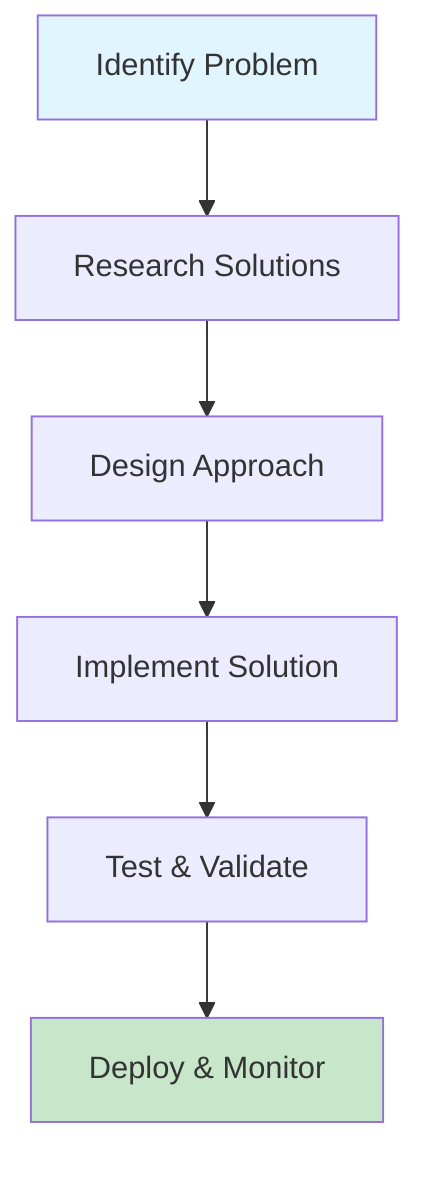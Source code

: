 flowchart TD
    A[Identify Problem] --> B[Research Solutions]
    B --> C[Design Approach]
    C --> D[Implement Solution]
    D --> E[Test & Validate]
    E --> F[Deploy & Monitor]

    style A fill:#e1f5fe
    style F fill:#c8e6c9